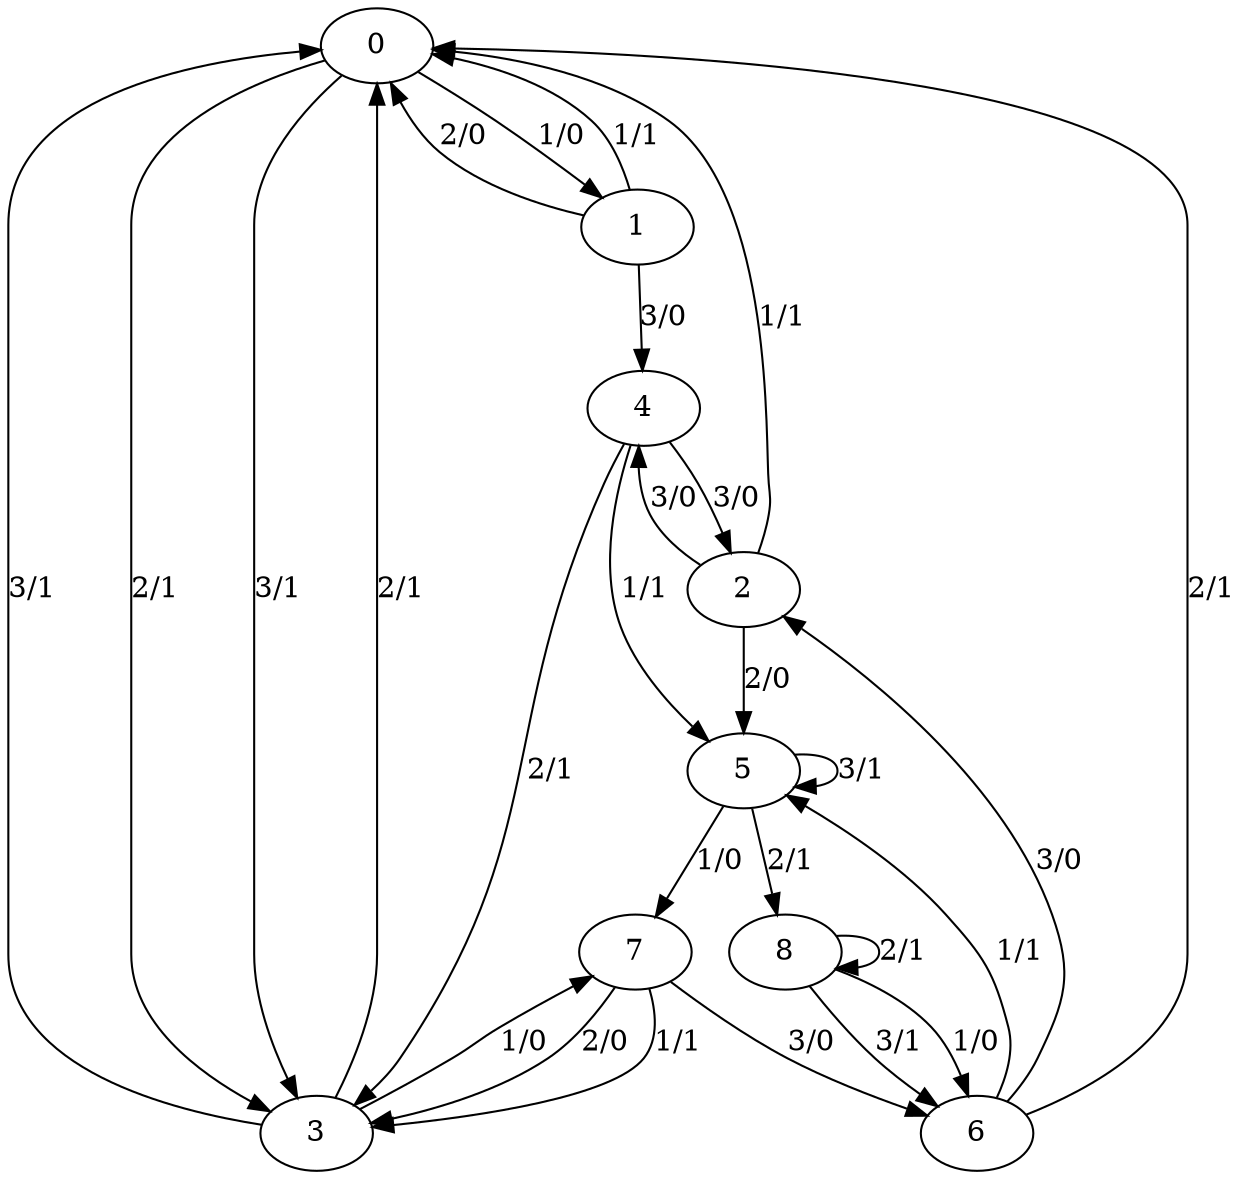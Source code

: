 digraph G {
0;
1;
2;
3;
4;
5;
6;
7;
8;
0->1  [label="1/0", weight="1/0"];
0->3  [label="2/1", weight="2/1"];
0->3  [label="3/1", weight="3/1"];
1->0  [label="1/1", weight="1/1"];
1->0  [label="2/0", weight="2/0"];
1->4  [label="3/0", weight="3/0"];
2->0  [label="1/1", weight="1/1"];
2->5  [label="2/0", weight="2/0"];
2->4  [label="3/0", weight="3/0"];
3->7  [label="1/0", weight="1/0"];
3->0  [label="2/1", weight="2/1"];
3->0  [label="3/1", weight="3/1"];
4->5  [label="1/1", weight="1/1"];
4->3  [label="2/1", weight="2/1"];
4->2  [label="3/0", weight="3/0"];
5->7  [label="1/0", weight="1/0"];
5->8  [label="2/1", weight="2/1"];
5->5  [label="3/1", weight="3/1"];
6->5  [label="1/1", weight="1/1"];
6->0  [label="2/1", weight="2/1"];
6->2  [label="3/0", weight="3/0"];
7->3  [label="1/1", weight="1/1"];
7->3  [label="2/0", weight="2/0"];
7->6  [label="3/0", weight="3/0"];
8->6  [label="1/0", weight="1/0"];
8->8  [label="2/1", weight="2/1"];
8->6  [label="3/1", weight="3/1"];
}
